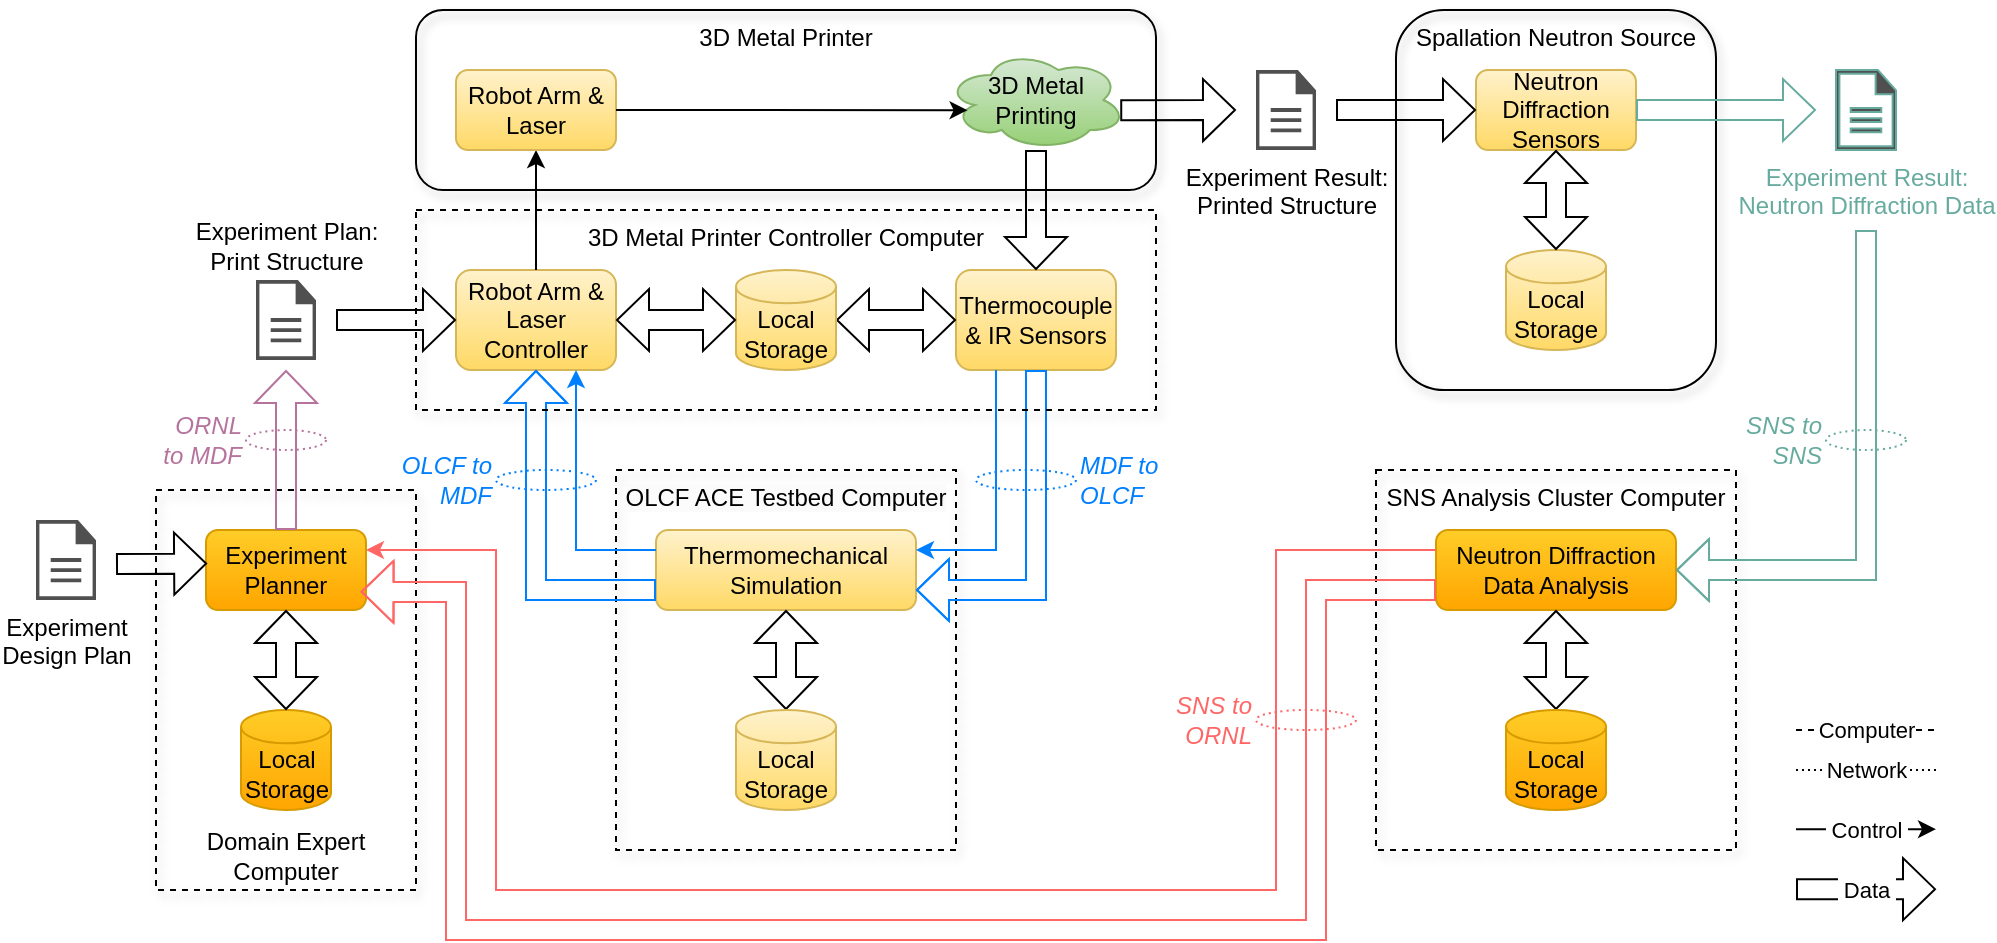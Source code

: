 <mxfile version="24.7.5">
  <diagram id="P3egCbBItE-vjyixLVVF" name="Page-1">
    <mxGraphModel dx="746" dy="515" grid="1" gridSize="10" guides="1" tooltips="1" connect="1" arrows="1" fold="1" page="1" pageScale="1" pageWidth="1100" pageHeight="850" math="0" shadow="0">
      <root>
        <mxCell id="0" />
        <mxCell id="1" parent="0" />
        <mxCell id="liRwYnTsoyuQuVsUjCXV-9" value="Domain Expert Computer" style="rounded=0;whiteSpace=wrap;html=1;fillColor=none;dashed=1;verticalAlign=bottom;shadow=1;" parent="1" vertex="1">
          <mxGeometry x="170" y="390" width="130" height="200" as="geometry" />
        </mxCell>
        <mxCell id="liRwYnTsoyuQuVsUjCXV-7" value="SNS Analysis Cluster Computer" style="rounded=0;whiteSpace=wrap;html=1;fillColor=none;dashed=1;verticalAlign=top;shadow=1;" parent="1" vertex="1">
          <mxGeometry x="780" y="380" width="180" height="190" as="geometry" />
        </mxCell>
        <mxCell id="liRwYnTsoyuQuVsUjCXV-6" value="Spallation Neutron Source" style="rounded=1;whiteSpace=wrap;html=1;fillColor=none;verticalAlign=top;shadow=1;" parent="1" vertex="1">
          <mxGeometry x="790" y="150" width="160" height="190" as="geometry" />
        </mxCell>
        <mxCell id="liRwYnTsoyuQuVsUjCXV-5" value="&lt;span style=&quot;color: rgb(0, 0, 0); font-family: Helvetica; font-size: 12px; font-style: normal; font-variant-ligatures: normal; font-variant-caps: normal; font-weight: 400; letter-spacing: normal; orphans: 2; text-align: center; text-indent: 0px; text-transform: none; widows: 2; word-spacing: 0px; -webkit-text-stroke-width: 0px; white-space: normal; background-color: rgb(251, 251, 251); text-decoration-thickness: initial; text-decoration-style: initial; text-decoration-color: initial; display: inline !important; float: none;&quot;&gt;OLCF ACE Testbed Computer&lt;/span&gt;" style="rounded=0;whiteSpace=wrap;html=1;fillColor=none;dashed=1;verticalAlign=top;shadow=1;" parent="1" vertex="1">
          <mxGeometry x="400" y="380" width="170" height="190" as="geometry" />
        </mxCell>
        <mxCell id="8yW3HtKEOS8D6HbiddwS-1" value="Experiment Plan:&lt;div&gt;Print Structure&lt;/div&gt;" style="sketch=0;pointerEvents=1;shadow=0;dashed=0;html=1;strokeColor=none;fillColor=#505050;labelPosition=center;verticalLabelPosition=top;verticalAlign=bottom;outlineConnect=0;align=center;shape=mxgraph.office.concepts.document;horizontal=1;" parent="1" vertex="1">
          <mxGeometry x="220" y="285" width="30" height="40" as="geometry" />
        </mxCell>
        <mxCell id="8yW3HtKEOS8D6HbiddwS-2" value="&lt;div&gt;Robot Arm &amp;amp; Laser&lt;/div&gt;Controller" style="rounded=1;whiteSpace=wrap;html=1;fillColor=#fff2cc;gradientColor=#ffd966;strokeColor=#d6b656;" parent="1" vertex="1">
          <mxGeometry x="320" y="280" width="80" height="50" as="geometry" />
        </mxCell>
        <mxCell id="8yW3HtKEOS8D6HbiddwS-9" value="" style="endArrow=classic;html=1;rounded=0;" parent="1" source="8yW3HtKEOS8D6HbiddwS-2" target="ZZdG2KbTojn6cw3QZEdF-2" edge="1">
          <mxGeometry width="50" height="50" relative="1" as="geometry">
            <mxPoint x="380" y="510" as="sourcePoint" />
            <mxPoint x="540" y="20" as="targetPoint" />
          </mxGeometry>
        </mxCell>
        <mxCell id="8yW3HtKEOS8D6HbiddwS-4" value="3D Metal Printing" style="ellipse;shape=cloud;whiteSpace=wrap;html=1;fillColor=#d5e8d4;gradientColor=#97d077;strokeColor=#82b366;" parent="1" vertex="1">
          <mxGeometry x="565" y="170" width="90" height="50" as="geometry" />
        </mxCell>
        <mxCell id="ZZdG2KbTojn6cw3QZEdF-1" value="Thermocouple&lt;br&gt;&amp;amp; IR Sensors" style="rounded=1;whiteSpace=wrap;html=1;fillColor=#fff2cc;gradientColor=#ffd966;strokeColor=#d6b656;" parent="1" vertex="1">
          <mxGeometry x="570" y="280" width="80" height="50" as="geometry" />
        </mxCell>
        <mxCell id="ZZdG2KbTojn6cw3QZEdF-2" value="Robot Arm &amp;amp;&lt;div&gt;Laser&lt;/div&gt;" style="rounded=1;whiteSpace=wrap;html=1;fillColor=#fff2cc;gradientColor=#ffd966;strokeColor=#d6b656;" parent="1" vertex="1">
          <mxGeometry x="320" y="180" width="80" height="40" as="geometry" />
        </mxCell>
        <mxCell id="ZZdG2KbTojn6cw3QZEdF-3" value="" style="endArrow=classic;html=1;rounded=0;exitX=1;exitY=0.5;exitDx=0;exitDy=0;entryX=0.12;entryY=0.602;entryDx=0;entryDy=0;entryPerimeter=0;" parent="1" source="ZZdG2KbTojn6cw3QZEdF-2" target="8yW3HtKEOS8D6HbiddwS-4" edge="1">
          <mxGeometry width="50" height="50" relative="1" as="geometry">
            <mxPoint x="390" y="550" as="sourcePoint" />
            <mxPoint x="940" y="310" as="targetPoint" />
          </mxGeometry>
        </mxCell>
        <mxCell id="ZZdG2KbTojn6cw3QZEdF-5" value="Thermomechanical&lt;div&gt;Simulation&lt;/div&gt;" style="rounded=1;whiteSpace=wrap;html=1;fillColor=#fff2cc;gradientColor=#ffd966;strokeColor=#d6b656;" parent="1" vertex="1">
          <mxGeometry x="420" y="410" width="130" height="40" as="geometry" />
        </mxCell>
        <mxCell id="ZZdG2KbTojn6cw3QZEdF-6" value="" style="endArrow=classic;html=1;rounded=0;exitX=0.25;exitY=1;exitDx=0;exitDy=0;entryX=1;entryY=0.25;entryDx=0;entryDy=0;strokeColor=#007FFF;" parent="1" source="ZZdG2KbTojn6cw3QZEdF-1" target="ZZdG2KbTojn6cw3QZEdF-5" edge="1">
          <mxGeometry width="50" height="50" relative="1" as="geometry">
            <mxPoint x="400" y="570" as="sourcePoint" />
            <mxPoint x="450" y="520" as="targetPoint" />
            <Array as="points">
              <mxPoint x="590" y="420" />
            </Array>
          </mxGeometry>
        </mxCell>
        <mxCell id="ZZdG2KbTojn6cw3QZEdF-7" value="" style="endArrow=classic;html=1;rounded=0;entryX=0.75;entryY=1;entryDx=0;entryDy=0;exitX=0;exitY=0.25;exitDx=0;exitDy=0;strokeColor=#007FFF;" parent="1" source="ZZdG2KbTojn6cw3QZEdF-5" target="8yW3HtKEOS8D6HbiddwS-2" edge="1">
          <mxGeometry width="50" height="50" relative="1" as="geometry">
            <mxPoint x="400" y="570" as="sourcePoint" />
            <mxPoint x="450" y="520" as="targetPoint" />
            <Array as="points">
              <mxPoint x="380" y="420" />
            </Array>
          </mxGeometry>
        </mxCell>
        <mxCell id="ivcJ0Vw7QY5pCtP25yYA-2" value="" style="shape=flexArrow;endArrow=classic;html=1;rounded=0;endSize=5;startSize=5;startArrow=block;" parent="1" source="ZZdG2KbTojn6cw3QZEdF-1" target="ivcJ0Vw7QY5pCtP25yYA-18" edge="1">
          <mxGeometry width="50" height="50" relative="1" as="geometry">
            <mxPoint x="385" y="550" as="sourcePoint" />
            <mxPoint x="440" y="220" as="targetPoint" />
          </mxGeometry>
        </mxCell>
        <mxCell id="ivcJ0Vw7QY5pCtP25yYA-3" value="" style="shape=flexArrow;endArrow=classic;html=1;rounded=0;entryX=0.5;entryY=0;entryDx=0;entryDy=0;startArrow=block;startSize=5;endSize=5;entryPerimeter=0;exitX=0.5;exitY=1;exitDx=0;exitDy=0;" parent="1" source="ZZdG2KbTojn6cw3QZEdF-5" target="ivcJ0Vw7QY5pCtP25yYA-14" edge="1">
          <mxGeometry width="50" height="50" relative="1" as="geometry">
            <mxPoint x="630" y="500" as="sourcePoint" />
            <mxPoint x="700" y="500" as="targetPoint" />
          </mxGeometry>
        </mxCell>
        <mxCell id="ivcJ0Vw7QY5pCtP25yYA-6" value="" style="shape=flexArrow;endArrow=classic;html=1;rounded=0;endSize=5;startSize=5;" parent="1" source="8yW3HtKEOS8D6HbiddwS-4" target="ZZdG2KbTojn6cw3QZEdF-1" edge="1">
          <mxGeometry width="50" height="50" relative="1" as="geometry">
            <mxPoint x="530" y="400" as="sourcePoint" />
            <mxPoint x="480" y="411" as="targetPoint" />
          </mxGeometry>
        </mxCell>
        <mxCell id="ivcJ0Vw7QY5pCtP25yYA-10" value="" style="shape=flexArrow;endArrow=classic;html=1;rounded=0;endSize=5;startSize=5;entryX=0;entryY=0.5;entryDx=0;entryDy=0;" parent="1" target="8yW3HtKEOS8D6HbiddwS-2" edge="1">
          <mxGeometry width="50" height="50" relative="1" as="geometry">
            <mxPoint x="260" y="305" as="sourcePoint" />
            <mxPoint x="700" y="400" as="targetPoint" />
          </mxGeometry>
        </mxCell>
        <mxCell id="ivcJ0Vw7QY5pCtP25yYA-14" value="&lt;br&gt;Local&lt;br&gt;Storage" style="strokeWidth=1;html=1;shape=mxgraph.flowchart.database;whiteSpace=wrap;labelBackgroundColor=none;fillColor=#fff2cc;gradientColor=#ffd966;strokeColor=#d6b656;" parent="1" vertex="1">
          <mxGeometry x="460" y="500" width="50" height="50" as="geometry" />
        </mxCell>
        <mxCell id="ivcJ0Vw7QY5pCtP25yYA-18" value="&lt;br&gt;Local&lt;br&gt;Storage" style="strokeWidth=1;html=1;shape=mxgraph.flowchart.database;whiteSpace=wrap;labelBackgroundColor=none;fillColor=#fff2cc;gradientColor=#ffd966;strokeColor=#d6b656;" parent="1" vertex="1">
          <mxGeometry x="460" y="280" width="50" height="50" as="geometry" />
        </mxCell>
        <mxCell id="ivcJ0Vw7QY5pCtP25yYA-19" value="" style="shape=flexArrow;endArrow=classic;html=1;rounded=0;startArrow=block;startSize=5;endSize=5;" parent="1" source="ivcJ0Vw7QY5pCtP25yYA-18" target="8yW3HtKEOS8D6HbiddwS-2" edge="1">
          <mxGeometry width="50" height="50" relative="1" as="geometry">
            <mxPoint x="370" y="490" as="sourcePoint" />
            <mxPoint x="370" y="530" as="targetPoint" />
          </mxGeometry>
        </mxCell>
        <mxCell id="ivcJ0Vw7QY5pCtP25yYA-20" value="" style="shape=flexArrow;endArrow=classic;html=1;rounded=0;endSize=5;startSize=5;entryX=1;entryY=0.75;entryDx=0;entryDy=0;strokeColor=#007FFF;" parent="1" source="ZZdG2KbTojn6cw3QZEdF-1" target="ZZdG2KbTojn6cw3QZEdF-5" edge="1">
          <mxGeometry width="50" height="50" relative="1" as="geometry">
            <mxPoint x="620" y="340" as="sourcePoint" />
            <mxPoint x="380" y="610" as="targetPoint" />
            <Array as="points">
              <mxPoint x="610" y="440" />
            </Array>
          </mxGeometry>
        </mxCell>
        <mxCell id="ivcJ0Vw7QY5pCtP25yYA-21" value="" style="shape=flexArrow;endArrow=classic;html=1;rounded=0;endSize=5;startSize=5;entryX=0.5;entryY=1;entryDx=0;entryDy=0;exitX=0;exitY=0.75;exitDx=0;exitDy=0;strokeColor=#007FFF;" parent="1" source="ZZdG2KbTojn6cw3QZEdF-5" target="8yW3HtKEOS8D6HbiddwS-2" edge="1">
          <mxGeometry width="50" height="50" relative="1" as="geometry">
            <mxPoint x="550" y="490" as="sourcePoint" />
            <mxPoint x="410" y="490" as="targetPoint" />
            <Array as="points">
              <mxPoint x="360" y="440" />
            </Array>
          </mxGeometry>
        </mxCell>
        <mxCell id="53u_tNHBsubDG4iRoRXi-1" value="Experiment Result:&lt;div&gt;Printed Structure&lt;/div&gt;" style="sketch=0;pointerEvents=1;shadow=0;dashed=0;html=1;strokeColor=none;fillColor=#505050;labelPosition=center;verticalLabelPosition=bottom;verticalAlign=top;outlineConnect=0;align=center;shape=mxgraph.office.concepts.document;" parent="1" vertex="1">
          <mxGeometry x="720" y="180" width="30" height="40" as="geometry" />
        </mxCell>
        <mxCell id="53u_tNHBsubDG4iRoRXi-2" value="" style="shape=flexArrow;endArrow=classic;html=1;rounded=0;endSize=5;startSize=5;exitX=0.968;exitY=0.602;exitDx=0;exitDy=0;exitPerimeter=0;" parent="1" source="8yW3HtKEOS8D6HbiddwS-4" edge="1">
          <mxGeometry width="50" height="50" relative="1" as="geometry">
            <mxPoint x="670" y="140" as="sourcePoint" />
            <mxPoint x="710" y="200" as="targetPoint" />
          </mxGeometry>
        </mxCell>
        <mxCell id="FbyAllKG4PkfHrCSDohA-5" value="&amp;nbsp;Control&amp;nbsp;" style="endArrow=classic;html=1;rounded=0;entryX=0;entryY=0.5;entryDx=0;entryDy=0;" parent="1" edge="1">
          <mxGeometry width="50" height="50" relative="1" as="geometry">
            <mxPoint x="990" y="559.57" as="sourcePoint" />
            <mxPoint x="1060" y="559.57" as="targetPoint" />
          </mxGeometry>
        </mxCell>
        <mxCell id="FbyAllKG4PkfHrCSDohA-6" value="&amp;nbsp;Data&amp;nbsp;" style="shape=flexArrow;endArrow=classic;html=1;rounded=0;endSize=5;startSize=5;" parent="1" edge="1">
          <mxGeometry width="50" height="50" relative="1" as="geometry">
            <mxPoint x="990" y="589.57" as="sourcePoint" />
            <mxPoint x="1060" y="589.57" as="targetPoint" />
          </mxGeometry>
        </mxCell>
        <mxCell id="BlkbCB-FxylbQSZlHxT3-4" value="Experiment&lt;br&gt;Design Plan" style="sketch=0;pointerEvents=1;shadow=0;dashed=0;html=1;strokeColor=none;fillColor=#505050;labelPosition=center;verticalLabelPosition=bottom;verticalAlign=top;outlineConnect=0;align=center;shape=mxgraph.office.concepts.document;" parent="1" vertex="1">
          <mxGeometry x="110" y="405" width="30" height="40" as="geometry" />
        </mxCell>
        <mxCell id="BlkbCB-FxylbQSZlHxT3-5" value="Experiment&lt;br&gt;Planner" style="rounded=1;whiteSpace=wrap;html=1;fillColor=#ffcd28;gradientColor=#ffa500;strokeColor=#d79b00;" parent="1" vertex="1">
          <mxGeometry x="195" y="410" width="80" height="40" as="geometry" />
        </mxCell>
        <mxCell id="BlkbCB-FxylbQSZlHxT3-6" value="&lt;span style=&quot;text-wrap: nowrap;&quot;&gt;Neutron Diffraction&lt;/span&gt;&lt;div&gt;&lt;span style=&quot;text-wrap: nowrap;&quot;&gt;Data Analysis&lt;/span&gt;&lt;/div&gt;" style="rounded=1;whiteSpace=wrap;html=1;fillColor=#ffcd28;gradientColor=#ffa500;strokeColor=#d79b00;" parent="1" vertex="1">
          <mxGeometry x="810" y="410" width="120" height="40" as="geometry" />
        </mxCell>
        <mxCell id="BlkbCB-FxylbQSZlHxT3-7" value="" style="endArrow=classic;html=1;rounded=0;exitX=0;exitY=0.25;exitDx=0;exitDy=0;entryX=1;entryY=0.25;entryDx=0;entryDy=0;strokeColor=#FF6666;fontColor=#FF6666;" parent="1" source="BlkbCB-FxylbQSZlHxT3-6" target="BlkbCB-FxylbQSZlHxT3-5" edge="1">
          <mxGeometry width="50" height="50" relative="1" as="geometry">
            <mxPoint x="730" y="410" as="sourcePoint" />
            <mxPoint x="120" y="230" as="targetPoint" />
            <Array as="points">
              <mxPoint x="730" y="420" />
              <mxPoint x="730" y="590" />
              <mxPoint x="340" y="590" />
              <mxPoint x="340" y="420" />
            </Array>
          </mxGeometry>
        </mxCell>
        <mxCell id="BlkbCB-FxylbQSZlHxT3-8" value="" style="shape=flexArrow;endArrow=classic;html=1;rounded=0;startArrow=block;startSize=5;endSize=5;entryX=0.5;entryY=0;entryDx=0;entryDy=0;entryPerimeter=0;" parent="1" source="BlkbCB-FxylbQSZlHxT3-6" target="BlkbCB-FxylbQSZlHxT3-10" edge="1">
          <mxGeometry width="50" height="50" relative="1" as="geometry">
            <mxPoint x="240" y="450" as="sourcePoint" />
            <mxPoint x="990" y="490" as="targetPoint" />
          </mxGeometry>
        </mxCell>
        <mxCell id="BlkbCB-FxylbQSZlHxT3-9" value="" style="shape=flexArrow;endArrow=classic;html=1;rounded=0;endSize=5;startSize=5;entryX=0.007;entryY=0.418;entryDx=0;entryDy=0;entryPerimeter=0;" parent="1" target="BlkbCB-FxylbQSZlHxT3-5" edge="1">
          <mxGeometry width="50" height="50" relative="1" as="geometry">
            <mxPoint x="150" y="427" as="sourcePoint" />
            <mxPoint x="195" y="360" as="targetPoint" />
          </mxGeometry>
        </mxCell>
        <mxCell id="BlkbCB-FxylbQSZlHxT3-10" value="&lt;br&gt;Local&lt;br&gt;Storage" style="strokeWidth=1;html=1;shape=mxgraph.flowchart.database;whiteSpace=wrap;labelBackgroundColor=none;fillColor=#ffcd28;gradientColor=#ffa500;strokeColor=#d79b00;" parent="1" vertex="1">
          <mxGeometry x="845" y="500" width="50" height="50" as="geometry" />
        </mxCell>
        <mxCell id="BlkbCB-FxylbQSZlHxT3-11" value="&lt;br&gt;Local&lt;br&gt;Storage" style="strokeWidth=1;html=1;shape=mxgraph.flowchart.database;whiteSpace=wrap;labelBackgroundColor=none;fillColor=#ffcd28;gradientColor=#ffa500;strokeColor=#d79b00;" parent="1" vertex="1">
          <mxGeometry x="212.5" y="500" width="45" height="50" as="geometry" />
        </mxCell>
        <mxCell id="BlkbCB-FxylbQSZlHxT3-12" value="" style="shape=flexArrow;endArrow=classic;html=1;rounded=0;startArrow=block;startSize=5;endSize=5;" parent="1" source="BlkbCB-FxylbQSZlHxT3-11" target="BlkbCB-FxylbQSZlHxT3-5" edge="1">
          <mxGeometry width="50" height="50" relative="1" as="geometry">
            <mxPoint x="80" y="510" as="sourcePoint" />
            <mxPoint x="80" y="550" as="targetPoint" />
          </mxGeometry>
        </mxCell>
        <mxCell id="BlkbCB-FxylbQSZlHxT3-13" value="" style="shape=flexArrow;endArrow=classic;html=1;rounded=0;endSize=5;startSize=5;entryX=0.966;entryY=0.773;entryDx=0;entryDy=0;entryPerimeter=0;exitX=0;exitY=0.75;exitDx=0;exitDy=0;strokeColor=#FF6666;fontColor=#FF6666;" parent="1" source="BlkbCB-FxylbQSZlHxT3-6" target="BlkbCB-FxylbQSZlHxT3-5" edge="1">
          <mxGeometry width="50" height="50" relative="1" as="geometry">
            <mxPoint x="780" y="460" as="sourcePoint" />
            <mxPoint x="290" y="370" as="targetPoint" />
            <Array as="points">
              <mxPoint x="750" y="440" />
              <mxPoint x="750" y="610" />
              <mxPoint x="320" y="610" />
              <mxPoint x="320" y="441" />
            </Array>
          </mxGeometry>
        </mxCell>
        <mxCell id="BlkbCB-FxylbQSZlHxT3-14" value="" style="shape=flexArrow;endArrow=classic;html=1;rounded=0;endSize=5;startSize=5;exitX=0.5;exitY=0;exitDx=0;exitDy=0;strokeColor=#B5739D;" parent="1" source="BlkbCB-FxylbQSZlHxT3-5" edge="1">
          <mxGeometry width="50" height="50" relative="1" as="geometry">
            <mxPoint x="255" y="380" as="sourcePoint" />
            <mxPoint x="235" y="330" as="targetPoint" />
          </mxGeometry>
        </mxCell>
        <mxCell id="BlkbCB-FxylbQSZlHxT3-17" value="Neutron Diffraction&lt;br&gt;Sensors" style="rounded=1;whiteSpace=wrap;html=1;fillColor=#fff2cc;gradientColor=#ffd966;strokeColor=#d6b656;" parent="1" vertex="1">
          <mxGeometry x="830" y="180" width="80" height="40" as="geometry" />
        </mxCell>
        <mxCell id="BlkbCB-FxylbQSZlHxT3-18" value="&lt;br&gt;Local&lt;br&gt;Storage" style="strokeWidth=1;html=1;shape=mxgraph.flowchart.database;whiteSpace=wrap;labelBackgroundColor=none;fillColor=#fff2cc;gradientColor=#ffd966;strokeColor=#d6b656;" parent="1" vertex="1">
          <mxGeometry x="845" y="270" width="50" height="50" as="geometry" />
        </mxCell>
        <mxCell id="BlkbCB-FxylbQSZlHxT3-19" value="" style="shape=flexArrow;endArrow=classic;html=1;rounded=0;endSize=5;startSize=5;startArrow=block;entryX=0.5;entryY=0;entryDx=0;entryDy=0;entryPerimeter=0;exitX=0.5;exitY=1;exitDx=0;exitDy=0;" parent="1" source="BlkbCB-FxylbQSZlHxT3-17" target="BlkbCB-FxylbQSZlHxT3-18" edge="1">
          <mxGeometry width="50" height="50" relative="1" as="geometry">
            <mxPoint x="940" y="220" as="sourcePoint" />
            <mxPoint x="880" y="280" as="targetPoint" />
          </mxGeometry>
        </mxCell>
        <mxCell id="BlkbCB-FxylbQSZlHxT3-20" value="Experiment Result:&lt;div&gt;Neutron Diffraction Data&lt;/div&gt;" style="sketch=0;pointerEvents=1;shadow=0;dashed=0;html=1;strokeColor=#67AB9F;fillColor=#505050;labelPosition=center;verticalLabelPosition=bottom;verticalAlign=top;outlineConnect=0;align=center;shape=mxgraph.office.concepts.document;fontColor=#67AB9F;" parent="1" vertex="1">
          <mxGeometry x="1010" y="180" width="30" height="40" as="geometry" />
        </mxCell>
        <mxCell id="BlkbCB-FxylbQSZlHxT3-22" value="" style="shape=flexArrow;endArrow=classic;html=1;rounded=0;endSize=5;startSize=5;" parent="1" target="BlkbCB-FxylbQSZlHxT3-17" edge="1">
          <mxGeometry width="50" height="50" relative="1" as="geometry">
            <mxPoint x="760" y="200" as="sourcePoint" />
            <mxPoint x="460" y="520" as="targetPoint" />
            <Array as="points" />
          </mxGeometry>
        </mxCell>
        <mxCell id="BlkbCB-FxylbQSZlHxT3-23" value="" style="shape=flexArrow;endArrow=classic;html=1;rounded=0;endSize=5;startSize=5;entryX=1;entryY=0.5;entryDx=0;entryDy=0;strokeColor=#67AB9F;fontColor=#67AB9F;" parent="1" target="BlkbCB-FxylbQSZlHxT3-6" edge="1">
          <mxGeometry width="50" height="50" relative="1" as="geometry">
            <mxPoint x="1025" y="260" as="sourcePoint" />
            <mxPoint x="-30" y="630" as="targetPoint" />
            <Array as="points">
              <mxPoint x="1025" y="430" />
            </Array>
          </mxGeometry>
        </mxCell>
        <mxCell id="liRwYnTsoyuQuVsUjCXV-1" value="" style="shape=flexArrow;endArrow=classic;html=1;rounded=0;endSize=5;startSize=5;exitX=1;exitY=0.5;exitDx=0;exitDy=0;strokeColor=#67AB9F;fontColor=#67AB9F;" parent="1" source="BlkbCB-FxylbQSZlHxT3-17" edge="1">
          <mxGeometry width="50" height="50" relative="1" as="geometry">
            <mxPoint x="900" y="199.8" as="sourcePoint" />
            <mxPoint x="1000" y="200" as="targetPoint" />
            <Array as="points" />
          </mxGeometry>
        </mxCell>
        <mxCell id="liRwYnTsoyuQuVsUjCXV-4" value="3D Metal Printer Controller Computer" style="rounded=0;whiteSpace=wrap;html=1;fillColor=none;dashed=1;verticalAlign=top;shadow=1;" parent="1" vertex="1">
          <mxGeometry x="300" y="250" width="370" height="100" as="geometry" />
        </mxCell>
        <mxCell id="liRwYnTsoyuQuVsUjCXV-8" value="3D Metal Printer" style="rounded=1;whiteSpace=wrap;html=1;fillColor=none;verticalAlign=top;shadow=1;" parent="1" vertex="1">
          <mxGeometry x="300" y="150" width="370" height="90" as="geometry" />
        </mxCell>
        <mxCell id="liRwYnTsoyuQuVsUjCXV-11" value="MDF to OLCF" style="ellipse;whiteSpace=wrap;html=1;fillColor=none;labelPosition=right;verticalLabelPosition=middle;align=left;verticalAlign=middle;dashed=1;dashPattern=1 2;fontStyle=2;strokeColor=#007FFF;fontColor=#007FFF;" parent="1" vertex="1">
          <mxGeometry x="580" y="380" width="50" height="10" as="geometry" />
        </mxCell>
        <mxCell id="liRwYnTsoyuQuVsUjCXV-12" value="OLCF to MDF" style="ellipse;whiteSpace=wrap;html=1;fillColor=none;labelPosition=left;verticalLabelPosition=middle;align=right;verticalAlign=middle;dashed=1;dashPattern=1 2;fontStyle=2;strokeColor=#007FFF;fontColor=#007FFF;" parent="1" vertex="1">
          <mxGeometry x="340" y="380" width="50" height="10" as="geometry" />
        </mxCell>
        <mxCell id="liRwYnTsoyuQuVsUjCXV-14" value="SNS to SNS" style="ellipse;whiteSpace=wrap;html=1;fillColor=none;labelPosition=left;verticalLabelPosition=middle;align=right;verticalAlign=middle;dashed=1;dashPattern=1 2;fontStyle=2;strokeColor=#67AB9F;fontColor=#67AB9F;" parent="1" vertex="1">
          <mxGeometry x="1005" y="360" width="40" height="10" as="geometry" />
        </mxCell>
        <mxCell id="liRwYnTsoyuQuVsUjCXV-16" value="SNS to ORNL" style="ellipse;whiteSpace=wrap;html=1;fillColor=none;labelPosition=left;verticalLabelPosition=middle;align=right;verticalAlign=middle;dashed=1;dashPattern=1 2;fontStyle=2;fontColor=#FF6666;strokeColor=#FF6666;" parent="1" vertex="1">
          <mxGeometry x="720" y="500" width="50" height="10" as="geometry" />
        </mxCell>
        <mxCell id="liRwYnTsoyuQuVsUjCXV-17" value="ORNL to MDF" style="ellipse;whiteSpace=wrap;html=1;fillColor=none;labelPosition=left;verticalLabelPosition=middle;align=right;verticalAlign=middle;dashed=1;dashPattern=1 2;fontStyle=2;strokeColor=#B5739D;fontColor=#B5739D;" parent="1" vertex="1">
          <mxGeometry x="215" y="360" width="40" height="10" as="geometry" />
        </mxCell>
        <mxCell id="liRwYnTsoyuQuVsUjCXV-23" value="Network" style="endArrow=none;html=1;rounded=0;endFill=0;dashed=1;dashPattern=1 2;" parent="1" edge="1">
          <mxGeometry x="-0.003" width="50" height="50" relative="1" as="geometry">
            <mxPoint x="990" y="530" as="sourcePoint" />
            <mxPoint x="1060" y="530" as="targetPoint" />
            <mxPoint as="offset" />
          </mxGeometry>
        </mxCell>
        <mxCell id="liRwYnTsoyuQuVsUjCXV-24" value="Computer" style="endArrow=none;html=1;rounded=0;endFill=0;dashed=1;" parent="1" edge="1">
          <mxGeometry width="50" height="50" relative="1" as="geometry">
            <mxPoint x="990" y="510" as="sourcePoint" />
            <mxPoint x="1060" y="510" as="targetPoint" />
          </mxGeometry>
        </mxCell>
      </root>
    </mxGraphModel>
  </diagram>
</mxfile>
